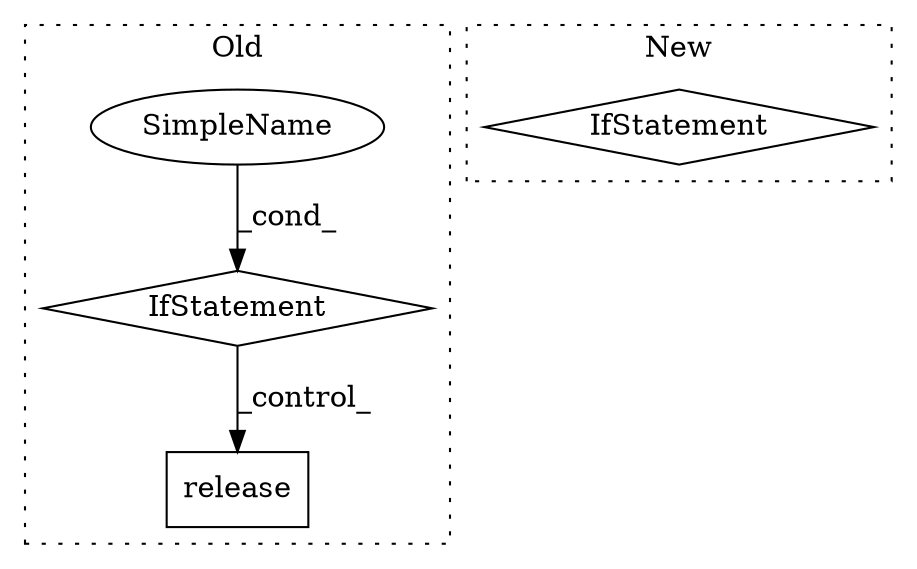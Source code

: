 digraph G {
subgraph cluster0 {
1 [label="release" a="32" s="5459" l="9" shape="box"];
3 [label="IfStatement" a="25" s="5181,5204" l="4,2" shape="diamond"];
4 [label="SimpleName" a="42" s="" l="" shape="ellipse"];
label = "Old";
style="dotted";
}
subgraph cluster1 {
2 [label="IfStatement" a="25" s="5354,5377" l="4,2" shape="diamond"];
label = "New";
style="dotted";
}
3 -> 1 [label="_control_"];
4 -> 3 [label="_cond_"];
}